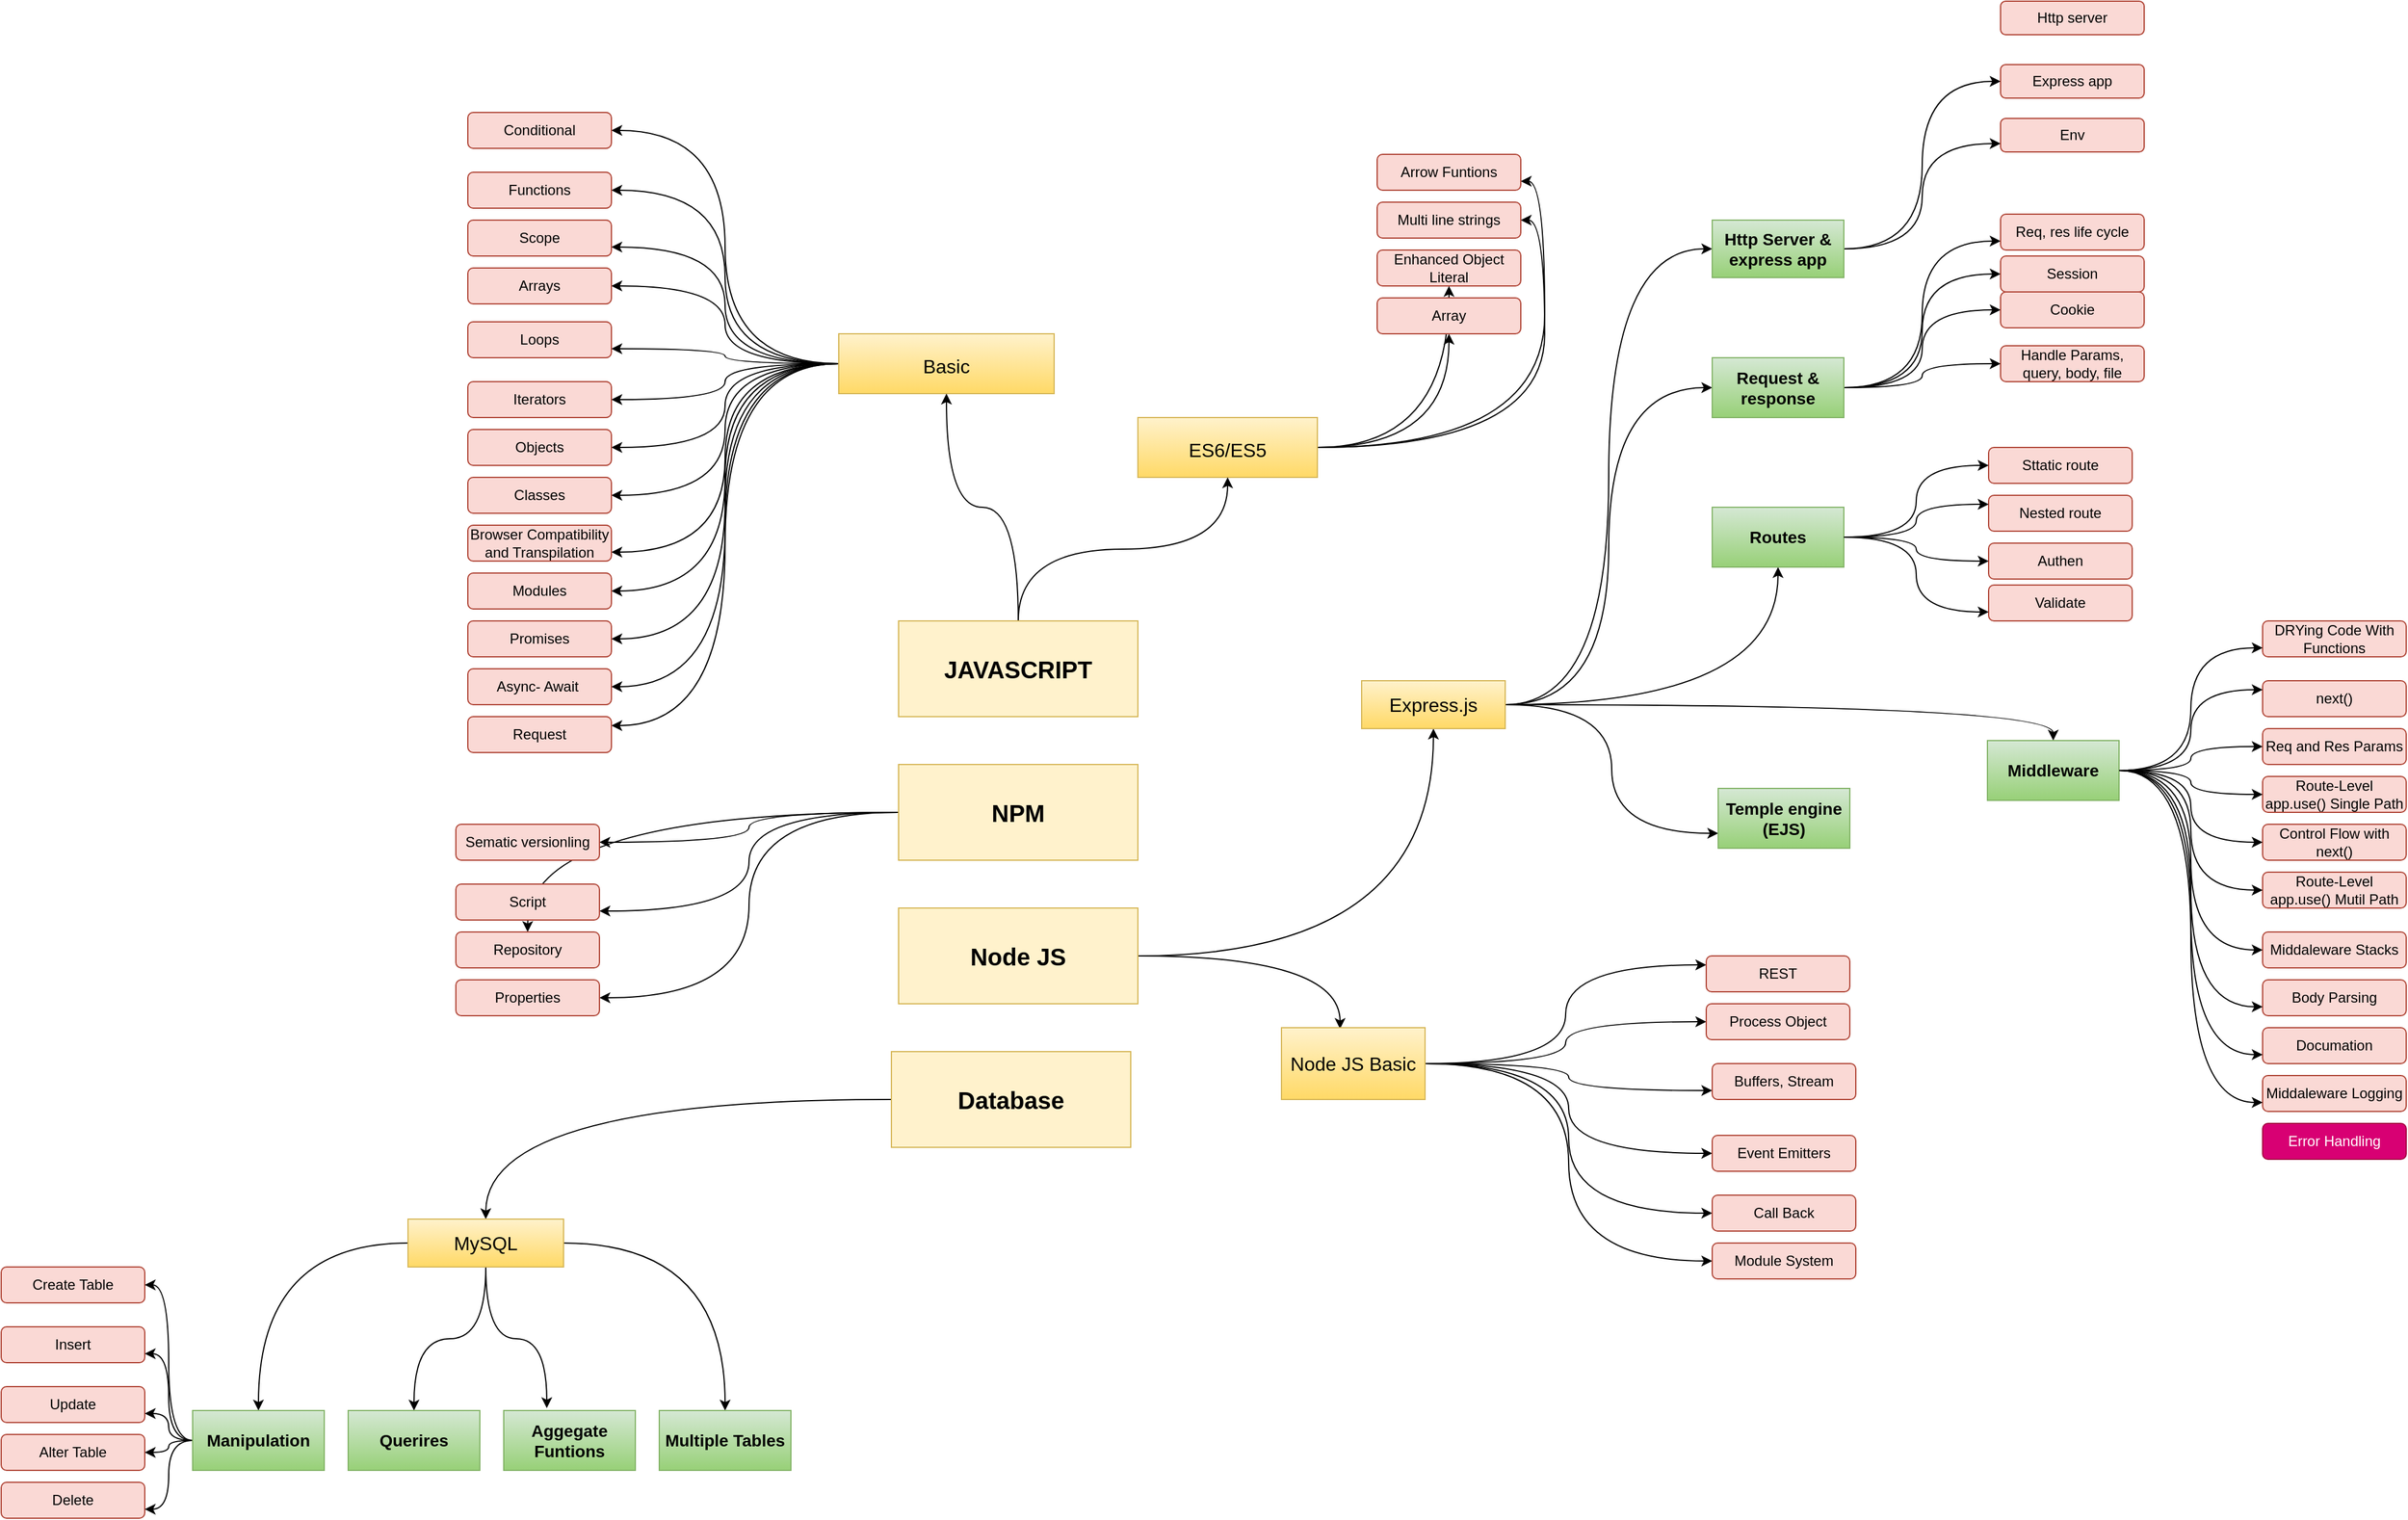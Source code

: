 <mxfile version="13.7.3" type="github">
  <diagram id="4NmLZIBllRo9rkTQsevi" name="Roadmap">
    <mxGraphModel dx="2997" dy="2404" grid="1" gridSize="10" guides="1" tooltips="1" connect="1" arrows="1" fold="1" page="1" pageScale="1" pageWidth="827" pageHeight="1169" math="0" shadow="0">
      <root>
        <mxCell id="0" />
        <mxCell id="1" parent="0" />
        <mxCell id="DoB-NNo9R8UuOntgGLnS-146" style="edgeStyle=orthogonalEdgeStyle;curved=1;orthogonalLoop=1;jettySize=auto;html=1;entryX=1;entryY=0.75;entryDx=0;entryDy=0;strokeColor=#000000;fontSize=12;" edge="1" parent="1" source="DoB-NNo9R8UuOntgGLnS-1" target="DoB-NNo9R8UuOntgGLnS-142">
          <mxGeometry relative="1" as="geometry" />
        </mxCell>
        <mxCell id="DoB-NNo9R8UuOntgGLnS-147" style="edgeStyle=orthogonalEdgeStyle;curved=1;orthogonalLoop=1;jettySize=auto;html=1;entryX=1;entryY=0.5;entryDx=0;entryDy=0;strokeColor=#000000;fontSize=12;" edge="1" parent="1" source="DoB-NNo9R8UuOntgGLnS-1" target="DoB-NNo9R8UuOntgGLnS-144">
          <mxGeometry relative="1" as="geometry" />
        </mxCell>
        <mxCell id="DoB-NNo9R8UuOntgGLnS-148" style="edgeStyle=orthogonalEdgeStyle;curved=1;orthogonalLoop=1;jettySize=auto;html=1;entryX=1;entryY=0.5;entryDx=0;entryDy=0;strokeColor=#000000;fontSize=12;" edge="1" parent="1" source="DoB-NNo9R8UuOntgGLnS-1" target="DoB-NNo9R8UuOntgGLnS-143">
          <mxGeometry relative="1" as="geometry" />
        </mxCell>
        <mxCell id="DoB-NNo9R8UuOntgGLnS-149" style="edgeStyle=orthogonalEdgeStyle;curved=1;orthogonalLoop=1;jettySize=auto;html=1;entryX=1;entryY=0.5;entryDx=0;entryDy=0;strokeColor=#000000;fontSize=12;" edge="1" parent="1" source="DoB-NNo9R8UuOntgGLnS-1" target="DoB-NNo9R8UuOntgGLnS-145">
          <mxGeometry relative="1" as="geometry" />
        </mxCell>
        <mxCell id="DoB-NNo9R8UuOntgGLnS-186" style="edgeStyle=orthogonalEdgeStyle;curved=1;orthogonalLoop=1;jettySize=auto;html=1;entryX=1;entryY=0.5;entryDx=0;entryDy=0;strokeColor=#000000;fontSize=12;" edge="1" parent="1" source="DoB-NNo9R8UuOntgGLnS-1" target="DoB-NNo9R8UuOntgGLnS-176">
          <mxGeometry relative="1" as="geometry" />
        </mxCell>
        <mxCell id="DoB-NNo9R8UuOntgGLnS-188" style="edgeStyle=orthogonalEdgeStyle;curved=1;orthogonalLoop=1;jettySize=auto;html=1;entryX=1;entryY=0.5;entryDx=0;entryDy=0;strokeColor=#000000;fontSize=12;" edge="1" parent="1" source="DoB-NNo9R8UuOntgGLnS-1" target="DoB-NNo9R8UuOntgGLnS-175">
          <mxGeometry relative="1" as="geometry" />
        </mxCell>
        <mxCell id="DoB-NNo9R8UuOntgGLnS-189" style="edgeStyle=orthogonalEdgeStyle;curved=1;orthogonalLoop=1;jettySize=auto;html=1;entryX=1;entryY=0.75;entryDx=0;entryDy=0;strokeColor=#000000;fontSize=12;" edge="1" parent="1" source="DoB-NNo9R8UuOntgGLnS-1" target="DoB-NNo9R8UuOntgGLnS-177">
          <mxGeometry relative="1" as="geometry" />
        </mxCell>
        <mxCell id="DoB-NNo9R8UuOntgGLnS-190" style="edgeStyle=orthogonalEdgeStyle;curved=1;orthogonalLoop=1;jettySize=auto;html=1;entryX=1;entryY=0.5;entryDx=0;entryDy=0;strokeColor=#000000;fontSize=12;" edge="1" parent="1" source="DoB-NNo9R8UuOntgGLnS-1" target="DoB-NNo9R8UuOntgGLnS-178">
          <mxGeometry relative="1" as="geometry" />
        </mxCell>
        <mxCell id="DoB-NNo9R8UuOntgGLnS-191" style="edgeStyle=orthogonalEdgeStyle;curved=1;orthogonalLoop=1;jettySize=auto;html=1;exitX=0;exitY=0.5;exitDx=0;exitDy=0;entryX=1;entryY=0.75;entryDx=0;entryDy=0;strokeColor=#000000;fontSize=12;" edge="1" parent="1" source="DoB-NNo9R8UuOntgGLnS-1" target="DoB-NNo9R8UuOntgGLnS-180">
          <mxGeometry relative="1" as="geometry" />
        </mxCell>
        <mxCell id="DoB-NNo9R8UuOntgGLnS-193" style="edgeStyle=orthogonalEdgeStyle;curved=1;orthogonalLoop=1;jettySize=auto;html=1;entryX=1;entryY=0.5;entryDx=0;entryDy=0;strokeColor=#000000;fontSize=12;" edge="1" parent="1" source="DoB-NNo9R8UuOntgGLnS-1" target="DoB-NNo9R8UuOntgGLnS-181">
          <mxGeometry relative="1" as="geometry" />
        </mxCell>
        <mxCell id="DoB-NNo9R8UuOntgGLnS-194" style="edgeStyle=orthogonalEdgeStyle;curved=1;orthogonalLoop=1;jettySize=auto;html=1;entryX=1;entryY=0.5;entryDx=0;entryDy=0;strokeColor=#000000;fontSize=12;" edge="1" parent="1" source="DoB-NNo9R8UuOntgGLnS-1" target="DoB-NNo9R8UuOntgGLnS-182">
          <mxGeometry relative="1" as="geometry" />
        </mxCell>
        <mxCell id="DoB-NNo9R8UuOntgGLnS-195" style="edgeStyle=orthogonalEdgeStyle;curved=1;orthogonalLoop=1;jettySize=auto;html=1;entryX=1;entryY=0.5;entryDx=0;entryDy=0;strokeColor=#000000;fontSize=12;" edge="1" parent="1" source="DoB-NNo9R8UuOntgGLnS-1" target="DoB-NNo9R8UuOntgGLnS-185">
          <mxGeometry relative="1" as="geometry" />
        </mxCell>
        <mxCell id="DoB-NNo9R8UuOntgGLnS-197" style="edgeStyle=orthogonalEdgeStyle;curved=1;orthogonalLoop=1;jettySize=auto;html=1;entryX=1;entryY=0.25;entryDx=0;entryDy=0;strokeColor=#000000;fontSize=12;" edge="1" parent="1" source="DoB-NNo9R8UuOntgGLnS-1" target="DoB-NNo9R8UuOntgGLnS-196">
          <mxGeometry relative="1" as="geometry" />
        </mxCell>
        <mxCell id="DoB-NNo9R8UuOntgGLnS-1" value="&lt;font style=&quot;font-size: 16px ; font-weight: normal&quot;&gt;Basic&lt;/font&gt;" style="rounded=0;whiteSpace=wrap;html=1;fillColor=#fff2cc;strokeColor=#d6b656;fontStyle=1;fontSize=20;gradientColor=#ffd966;" vertex="1" parent="1">
          <mxGeometry x="270" y="-320" width="180" height="50" as="geometry" />
        </mxCell>
        <mxCell id="DoB-NNo9R8UuOntgGLnS-138" style="edgeStyle=orthogonalEdgeStyle;curved=1;orthogonalLoop=1;jettySize=auto;html=1;entryX=1;entryY=0.5;entryDx=0;entryDy=0;strokeColor=#000000;fontSize=12;" edge="1" parent="1" source="DoB-NNo9R8UuOntgGLnS-2" target="DoB-NNo9R8UuOntgGLnS-134">
          <mxGeometry relative="1" as="geometry" />
        </mxCell>
        <mxCell id="DoB-NNo9R8UuOntgGLnS-139" style="edgeStyle=orthogonalEdgeStyle;curved=1;orthogonalLoop=1;jettySize=auto;html=1;entryX=1;entryY=0.75;entryDx=0;entryDy=0;strokeColor=#000000;fontSize=12;" edge="1" parent="1" source="DoB-NNo9R8UuOntgGLnS-2" target="DoB-NNo9R8UuOntgGLnS-136">
          <mxGeometry relative="1" as="geometry" />
        </mxCell>
        <mxCell id="DoB-NNo9R8UuOntgGLnS-140" style="edgeStyle=orthogonalEdgeStyle;curved=1;orthogonalLoop=1;jettySize=auto;html=1;strokeColor=#000000;fontSize=12;" edge="1" parent="1" source="DoB-NNo9R8UuOntgGLnS-2" target="DoB-NNo9R8UuOntgGLnS-135">
          <mxGeometry relative="1" as="geometry" />
        </mxCell>
        <mxCell id="DoB-NNo9R8UuOntgGLnS-141" style="edgeStyle=orthogonalEdgeStyle;curved=1;orthogonalLoop=1;jettySize=auto;html=1;entryX=1;entryY=0.5;entryDx=0;entryDy=0;strokeColor=#000000;fontSize=12;" edge="1" parent="1" source="DoB-NNo9R8UuOntgGLnS-2" target="DoB-NNo9R8UuOntgGLnS-137">
          <mxGeometry relative="1" as="geometry" />
        </mxCell>
        <mxCell id="DoB-NNo9R8UuOntgGLnS-2" value="NPM&lt;br style=&quot;font-size: 20px;&quot;&gt;" style="rounded=0;whiteSpace=wrap;html=1;fillColor=#fff2cc;strokeColor=#d6b656;fontSize=20;fontStyle=1" vertex="1" parent="1">
          <mxGeometry x="320" y="40" width="200" height="80" as="geometry" />
        </mxCell>
        <mxCell id="DoB-NNo9R8UuOntgGLnS-54" style="edgeStyle=orthogonalEdgeStyle;curved=1;orthogonalLoop=1;jettySize=auto;html=1;entryX=0.408;entryY=0.017;entryDx=0;entryDy=0;entryPerimeter=0;strokeColor=#000000;" edge="1" parent="1" source="DoB-NNo9R8UuOntgGLnS-3" target="DoB-NNo9R8UuOntgGLnS-33">
          <mxGeometry relative="1" as="geometry" />
        </mxCell>
        <mxCell id="DoB-NNo9R8UuOntgGLnS-166" style="edgeStyle=orthogonalEdgeStyle;curved=1;orthogonalLoop=1;jettySize=auto;html=1;strokeColor=#000000;fontSize=12;" edge="1" parent="1" source="DoB-NNo9R8UuOntgGLnS-3" target="DoB-NNo9R8UuOntgGLnS-9">
          <mxGeometry relative="1" as="geometry" />
        </mxCell>
        <mxCell id="DoB-NNo9R8UuOntgGLnS-3" value="Node JS&lt;br style=&quot;font-size: 20px;&quot;&gt;" style="rounded=0;whiteSpace=wrap;html=1;fillColor=#fff2cc;strokeColor=#d6b656;fontSize=20;fontStyle=1" vertex="1" parent="1">
          <mxGeometry x="320" y="160" width="200" height="80" as="geometry" />
        </mxCell>
        <mxCell id="DoB-NNo9R8UuOntgGLnS-236" style="edgeStyle=orthogonalEdgeStyle;curved=1;orthogonalLoop=1;jettySize=auto;html=1;strokeColor=#000000;fontSize=12;" edge="1" parent="1" source="DoB-NNo9R8UuOntgGLnS-9" target="DoB-NNo9R8UuOntgGLnS-235">
          <mxGeometry relative="1" as="geometry" />
        </mxCell>
        <mxCell id="DoB-NNo9R8UuOntgGLnS-238" style="edgeStyle=orthogonalEdgeStyle;curved=1;orthogonalLoop=1;jettySize=auto;html=1;strokeColor=#000000;fontSize=12;" edge="1" parent="1" source="DoB-NNo9R8UuOntgGLnS-9" target="DoB-NNo9R8UuOntgGLnS-237">
          <mxGeometry relative="1" as="geometry" />
        </mxCell>
        <mxCell id="DoB-NNo9R8UuOntgGLnS-290" style="edgeStyle=orthogonalEdgeStyle;curved=1;orthogonalLoop=1;jettySize=auto;html=1;entryX=0;entryY=0.5;entryDx=0;entryDy=0;strokeColor=#000000;fontSize=12;" edge="1" parent="1" source="DoB-NNo9R8UuOntgGLnS-9" target="DoB-NNo9R8UuOntgGLnS-257">
          <mxGeometry relative="1" as="geometry" />
        </mxCell>
        <mxCell id="DoB-NNo9R8UuOntgGLnS-292" style="edgeStyle=orthogonalEdgeStyle;curved=1;orthogonalLoop=1;jettySize=auto;html=1;entryX=0;entryY=0.5;entryDx=0;entryDy=0;strokeColor=#000000;fontSize=12;" edge="1" parent="1" source="DoB-NNo9R8UuOntgGLnS-9" target="DoB-NNo9R8UuOntgGLnS-259">
          <mxGeometry relative="1" as="geometry" />
        </mxCell>
        <mxCell id="DoB-NNo9R8UuOntgGLnS-300" style="edgeStyle=orthogonalEdgeStyle;curved=1;orthogonalLoop=1;jettySize=auto;html=1;entryX=0;entryY=0.75;entryDx=0;entryDy=0;strokeColor=#000000;fontSize=12;" edge="1" parent="1" source="DoB-NNo9R8UuOntgGLnS-9" target="DoB-NNo9R8UuOntgGLnS-264">
          <mxGeometry relative="1" as="geometry" />
        </mxCell>
        <mxCell id="DoB-NNo9R8UuOntgGLnS-9" value="Express.js&lt;br style=&quot;font-size: 16px;&quot;&gt;" style="rounded=0;whiteSpace=wrap;html=1;fillColor=#fff2cc;strokeColor=#d6b656;fontSize=16;gradientColor=#ffd966;" vertex="1" parent="1">
          <mxGeometry x="707" y="-30" width="120" height="40" as="geometry" />
        </mxCell>
        <mxCell id="DoB-NNo9R8UuOntgGLnS-61" style="edgeStyle=orthogonalEdgeStyle;curved=1;orthogonalLoop=1;jettySize=auto;html=1;strokeColor=#000000;" edge="1" parent="1" source="DoB-NNo9R8UuOntgGLnS-10" target="DoB-NNo9R8UuOntgGLnS-13">
          <mxGeometry relative="1" as="geometry" />
        </mxCell>
        <mxCell id="DoB-NNo9R8UuOntgGLnS-10" value="Database&lt;br style=&quot;font-size: 20px;&quot;&gt;" style="rounded=0;whiteSpace=wrap;html=1;fillColor=#fff2cc;strokeColor=#d6b656;fontStyle=1;fontSize=20;" vertex="1" parent="1">
          <mxGeometry x="314" y="280" width="200" height="80" as="geometry" />
        </mxCell>
        <mxCell id="DoB-NNo9R8UuOntgGLnS-122" style="edgeStyle=orthogonalEdgeStyle;curved=1;orthogonalLoop=1;jettySize=auto;html=1;entryX=1;entryY=0.75;entryDx=0;entryDy=0;strokeColor=#000000;fontSize=12;" edge="1" parent="1" source="DoB-NNo9R8UuOntgGLnS-11" target="DoB-NNo9R8UuOntgGLnS-116">
          <mxGeometry relative="1" as="geometry" />
        </mxCell>
        <mxCell id="DoB-NNo9R8UuOntgGLnS-123" style="edgeStyle=orthogonalEdgeStyle;curved=1;orthogonalLoop=1;jettySize=auto;html=1;entryX=1;entryY=0.5;entryDx=0;entryDy=0;strokeColor=#000000;fontSize=12;" edge="1" parent="1" source="DoB-NNo9R8UuOntgGLnS-11" target="DoB-NNo9R8UuOntgGLnS-118">
          <mxGeometry relative="1" as="geometry" />
        </mxCell>
        <mxCell id="DoB-NNo9R8UuOntgGLnS-124" style="edgeStyle=orthogonalEdgeStyle;curved=1;orthogonalLoop=1;jettySize=auto;html=1;strokeColor=#000000;fontSize=12;" edge="1" parent="1" source="DoB-NNo9R8UuOntgGLnS-11" target="DoB-NNo9R8UuOntgGLnS-117">
          <mxGeometry relative="1" as="geometry" />
        </mxCell>
        <mxCell id="DoB-NNo9R8UuOntgGLnS-125" style="edgeStyle=orthogonalEdgeStyle;curved=1;orthogonalLoop=1;jettySize=auto;html=1;strokeColor=#000000;fontSize=12;" edge="1" parent="1" source="DoB-NNo9R8UuOntgGLnS-11" target="DoB-NNo9R8UuOntgGLnS-119">
          <mxGeometry relative="1" as="geometry" />
        </mxCell>
        <mxCell id="DoB-NNo9R8UuOntgGLnS-11" value="&lt;font style=&quot;font-size: 16px ; font-weight: normal&quot;&gt;ES6/ES5&lt;/font&gt;" style="rounded=0;whiteSpace=wrap;html=1;fillColor=#fff2cc;strokeColor=#d6b656;fontStyle=1;fontSize=20;gradientColor=#ffd966;" vertex="1" parent="1">
          <mxGeometry x="520" y="-250" width="150" height="50" as="geometry" />
        </mxCell>
        <mxCell id="DoB-NNo9R8UuOntgGLnS-212" value="" style="edgeStyle=orthogonalEdgeStyle;curved=1;orthogonalLoop=1;jettySize=auto;html=1;strokeColor=#000000;fontSize=12;" edge="1" parent="1" source="DoB-NNo9R8UuOntgGLnS-13" target="DoB-NNo9R8UuOntgGLnS-211">
          <mxGeometry relative="1" as="geometry" />
        </mxCell>
        <mxCell id="DoB-NNo9R8UuOntgGLnS-224" style="edgeStyle=orthogonalEdgeStyle;curved=1;orthogonalLoop=1;jettySize=auto;html=1;strokeColor=#000000;fontSize=12;" edge="1" parent="1" source="DoB-NNo9R8UuOntgGLnS-13" target="DoB-NNo9R8UuOntgGLnS-221">
          <mxGeometry relative="1" as="geometry" />
        </mxCell>
        <mxCell id="DoB-NNo9R8UuOntgGLnS-225" style="edgeStyle=orthogonalEdgeStyle;curved=1;orthogonalLoop=1;jettySize=auto;html=1;entryX=0.327;entryY=-0.04;entryDx=0;entryDy=0;entryPerimeter=0;strokeColor=#000000;fontSize=12;" edge="1" parent="1" source="DoB-NNo9R8UuOntgGLnS-13" target="DoB-NNo9R8UuOntgGLnS-222">
          <mxGeometry relative="1" as="geometry" />
        </mxCell>
        <mxCell id="DoB-NNo9R8UuOntgGLnS-226" style="edgeStyle=orthogonalEdgeStyle;curved=1;orthogonalLoop=1;jettySize=auto;html=1;strokeColor=#000000;fontSize=12;" edge="1" parent="1" source="DoB-NNo9R8UuOntgGLnS-13" target="DoB-NNo9R8UuOntgGLnS-223">
          <mxGeometry relative="1" as="geometry" />
        </mxCell>
        <mxCell id="DoB-NNo9R8UuOntgGLnS-13" value="&lt;font style=&quot;font-size: 16px&quot;&gt;MySQL&lt;/font&gt;" style="rounded=0;whiteSpace=wrap;html=1;fillColor=#fff2cc;strokeColor=#d6b656;gradientColor=#ffd966;" vertex="1" parent="1">
          <mxGeometry x="-90" y="420" width="130" height="40" as="geometry" />
        </mxCell>
        <mxCell id="DoB-NNo9R8UuOntgGLnS-110" style="edgeStyle=orthogonalEdgeStyle;curved=1;orthogonalLoop=1;jettySize=auto;html=1;entryX=0;entryY=0.5;entryDx=0;entryDy=0;strokeColor=#000000;fontSize=12;" edge="1" parent="1" source="DoB-NNo9R8UuOntgGLnS-33" target="DoB-NNo9R8UuOntgGLnS-103">
          <mxGeometry relative="1" as="geometry" />
        </mxCell>
        <mxCell id="DoB-NNo9R8UuOntgGLnS-111" style="edgeStyle=orthogonalEdgeStyle;curved=1;orthogonalLoop=1;jettySize=auto;html=1;entryX=0;entryY=0.5;entryDx=0;entryDy=0;strokeColor=#000000;fontSize=12;" edge="1" parent="1" source="DoB-NNo9R8UuOntgGLnS-33" target="DoB-NNo9R8UuOntgGLnS-105">
          <mxGeometry relative="1" as="geometry" />
        </mxCell>
        <mxCell id="DoB-NNo9R8UuOntgGLnS-112" style="edgeStyle=orthogonalEdgeStyle;curved=1;orthogonalLoop=1;jettySize=auto;html=1;entryX=0;entryY=0.25;entryDx=0;entryDy=0;strokeColor=#000000;fontSize=12;" edge="1" parent="1" source="DoB-NNo9R8UuOntgGLnS-33" target="DoB-NNo9R8UuOntgGLnS-104">
          <mxGeometry relative="1" as="geometry" />
        </mxCell>
        <mxCell id="DoB-NNo9R8UuOntgGLnS-113" style="edgeStyle=orthogonalEdgeStyle;curved=1;orthogonalLoop=1;jettySize=auto;html=1;entryX=0;entryY=0.5;entryDx=0;entryDy=0;strokeColor=#000000;fontSize=12;" edge="1" parent="1" source="DoB-NNo9R8UuOntgGLnS-33" target="DoB-NNo9R8UuOntgGLnS-106">
          <mxGeometry relative="1" as="geometry" />
        </mxCell>
        <mxCell id="DoB-NNo9R8UuOntgGLnS-114" style="edgeStyle=orthogonalEdgeStyle;curved=1;orthogonalLoop=1;jettySize=auto;html=1;strokeColor=#000000;fontSize=12;" edge="1" parent="1" source="DoB-NNo9R8UuOntgGLnS-33" target="DoB-NNo9R8UuOntgGLnS-107">
          <mxGeometry relative="1" as="geometry" />
        </mxCell>
        <mxCell id="DoB-NNo9R8UuOntgGLnS-115" style="edgeStyle=orthogonalEdgeStyle;curved=1;orthogonalLoop=1;jettySize=auto;html=1;entryX=0;entryY=0.75;entryDx=0;entryDy=0;strokeColor=#000000;fontSize=12;" edge="1" parent="1" source="DoB-NNo9R8UuOntgGLnS-33" target="DoB-NNo9R8UuOntgGLnS-108">
          <mxGeometry relative="1" as="geometry" />
        </mxCell>
        <mxCell id="DoB-NNo9R8UuOntgGLnS-33" value="&lt;font style=&quot;font-size: 16px&quot;&gt;Node JS Basic&lt;/font&gt;" style="rounded=0;whiteSpace=wrap;html=1;fillColor=#fff2cc;strokeColor=#d6b656;gradientColor=#ffd966;" vertex="1" parent="1">
          <mxGeometry x="640" y="260" width="120" height="60" as="geometry" />
        </mxCell>
        <mxCell id="DoB-NNo9R8UuOntgGLnS-43" style="edgeStyle=orthogonalEdgeStyle;rounded=0;orthogonalLoop=1;jettySize=auto;html=1;exitX=0.5;exitY=1;exitDx=0;exitDy=0;" edge="1" parent="1">
          <mxGeometry relative="1" as="geometry">
            <mxPoint x="-60" y="530" as="sourcePoint" />
            <mxPoint x="-60" y="530" as="targetPoint" />
          </mxGeometry>
        </mxCell>
        <mxCell id="DoB-NNo9R8UuOntgGLnS-103" value="Event Emitters&lt;br&gt;" style="rounded=1;whiteSpace=wrap;html=1;fillColor=#fad9d5;fontSize=12;align=center;strokeColor=#ae4132;" vertex="1" parent="1">
          <mxGeometry x="1000" y="350" width="120" height="30" as="geometry" />
        </mxCell>
        <mxCell id="DoB-NNo9R8UuOntgGLnS-104" value="REST&lt;br&gt;" style="rounded=1;whiteSpace=wrap;html=1;fillColor=#fad9d5;fontSize=12;align=center;strokeColor=#ae4132;" vertex="1" parent="1">
          <mxGeometry x="995" y="200" width="120" height="30" as="geometry" />
        </mxCell>
        <mxCell id="DoB-NNo9R8UuOntgGLnS-105" value="Call Back" style="rounded=1;whiteSpace=wrap;html=1;fillColor=#fad9d5;fontSize=12;align=center;strokeColor=#ae4132;" vertex="1" parent="1">
          <mxGeometry x="1000" y="400" width="120" height="30" as="geometry" />
        </mxCell>
        <mxCell id="DoB-NNo9R8UuOntgGLnS-106" value="Module System" style="rounded=1;whiteSpace=wrap;html=1;fillColor=#fad9d5;fontSize=12;align=center;strokeColor=#ae4132;" vertex="1" parent="1">
          <mxGeometry x="1000" y="440" width="120" height="30" as="geometry" />
        </mxCell>
        <mxCell id="DoB-NNo9R8UuOntgGLnS-107" value="Process Object" style="rounded=1;whiteSpace=wrap;html=1;fillColor=#fad9d5;fontSize=12;align=center;strokeColor=#ae4132;" vertex="1" parent="1">
          <mxGeometry x="995" y="240" width="120" height="30" as="geometry" />
        </mxCell>
        <mxCell id="DoB-NNo9R8UuOntgGLnS-108" value="Buffers, Stream&lt;br&gt;" style="rounded=1;whiteSpace=wrap;html=1;fillColor=#fad9d5;fontSize=12;align=center;strokeColor=#ae4132;" vertex="1" parent="1">
          <mxGeometry x="1000" y="290" width="120" height="30" as="geometry" />
        </mxCell>
        <mxCell id="DoB-NNo9R8UuOntgGLnS-116" value="Arrow Funtions" style="rounded=1;whiteSpace=wrap;html=1;fillColor=#fad9d5;fontSize=12;align=center;strokeColor=#ae4132;" vertex="1" parent="1">
          <mxGeometry x="720" y="-470" width="120" height="30" as="geometry" />
        </mxCell>
        <mxCell id="DoB-NNo9R8UuOntgGLnS-117" value="Enhanced Object Literal" style="rounded=1;whiteSpace=wrap;html=1;fillColor=#fad9d5;fontSize=12;align=center;strokeColor=#ae4132;" vertex="1" parent="1">
          <mxGeometry x="720" y="-390" width="120" height="30" as="geometry" />
        </mxCell>
        <mxCell id="DoB-NNo9R8UuOntgGLnS-118" value="Multi line strings&lt;br&gt;" style="rounded=1;whiteSpace=wrap;html=1;fillColor=#fad9d5;fontSize=12;align=center;strokeColor=#ae4132;" vertex="1" parent="1">
          <mxGeometry x="720" y="-430" width="120" height="30" as="geometry" />
        </mxCell>
        <mxCell id="DoB-NNo9R8UuOntgGLnS-119" value="Array" style="rounded=1;whiteSpace=wrap;html=1;fillColor=#fad9d5;fontSize=12;align=center;strokeColor=#ae4132;" vertex="1" parent="1">
          <mxGeometry x="720" y="-350" width="120" height="30" as="geometry" />
        </mxCell>
        <mxCell id="DoB-NNo9R8UuOntgGLnS-134" value="Sematic versionling&lt;br&gt;" style="rounded=1;whiteSpace=wrap;html=1;fillColor=#fad9d5;fontSize=12;align=center;strokeColor=#ae4132;" vertex="1" parent="1">
          <mxGeometry x="-50" y="90" width="120" height="30" as="geometry" />
        </mxCell>
        <mxCell id="DoB-NNo9R8UuOntgGLnS-135" value="Repository" style="rounded=1;whiteSpace=wrap;html=1;fillColor=#fad9d5;fontSize=12;align=center;strokeColor=#ae4132;" vertex="1" parent="1">
          <mxGeometry x="-50" y="180" width="120" height="30" as="geometry" />
        </mxCell>
        <mxCell id="DoB-NNo9R8UuOntgGLnS-136" value="Script" style="rounded=1;whiteSpace=wrap;html=1;fillColor=#fad9d5;fontSize=12;align=center;strokeColor=#ae4132;" vertex="1" parent="1">
          <mxGeometry x="-50" y="140" width="120" height="30" as="geometry" />
        </mxCell>
        <mxCell id="DoB-NNo9R8UuOntgGLnS-137" value="Properties" style="rounded=1;whiteSpace=wrap;html=1;fillColor=#fad9d5;fontSize=12;align=center;strokeColor=#ae4132;" vertex="1" parent="1">
          <mxGeometry x="-50" y="220" width="120" height="30" as="geometry" />
        </mxCell>
        <mxCell id="DoB-NNo9R8UuOntgGLnS-143" value="Objects&lt;br&gt;" style="rounded=1;whiteSpace=wrap;html=1;fillColor=#fad9d5;fontSize=12;align=center;strokeColor=#ae4132;" vertex="1" parent="1">
          <mxGeometry x="-40" y="-240" width="120" height="30" as="geometry" />
        </mxCell>
        <mxCell id="DoB-NNo9R8UuOntgGLnS-144" value="Iterators&lt;br&gt;" style="rounded=1;whiteSpace=wrap;html=1;fillColor=#fad9d5;fontSize=12;align=center;strokeColor=#ae4132;" vertex="1" parent="1">
          <mxGeometry x="-40" y="-280" width="120" height="30" as="geometry" />
        </mxCell>
        <mxCell id="DoB-NNo9R8UuOntgGLnS-145" value="Classes" style="rounded=1;whiteSpace=wrap;html=1;fillColor=#fad9d5;fontSize=12;align=center;strokeColor=#ae4132;" vertex="1" parent="1">
          <mxGeometry x="-40" y="-200" width="120" height="30" as="geometry" />
        </mxCell>
        <mxCell id="DoB-NNo9R8UuOntgGLnS-151" value="Create Table" style="rounded=1;whiteSpace=wrap;html=1;fillColor=#fad9d5;fontSize=12;align=center;strokeColor=#ae4132;" vertex="1" parent="1">
          <mxGeometry x="-430" y="460" width="120" height="30" as="geometry" />
        </mxCell>
        <mxCell id="DoB-NNo9R8UuOntgGLnS-169" style="edgeStyle=orthogonalEdgeStyle;curved=1;orthogonalLoop=1;jettySize=auto;html=1;strokeColor=#000000;fontSize=12;" edge="1" parent="1" source="DoB-NNo9R8UuOntgGLnS-168" target="DoB-NNo9R8UuOntgGLnS-1">
          <mxGeometry relative="1" as="geometry" />
        </mxCell>
        <mxCell id="DoB-NNo9R8UuOntgGLnS-170" style="edgeStyle=orthogonalEdgeStyle;curved=1;orthogonalLoop=1;jettySize=auto;html=1;strokeColor=#000000;fontSize=12;" edge="1" parent="1" source="DoB-NNo9R8UuOntgGLnS-168" target="DoB-NNo9R8UuOntgGLnS-11">
          <mxGeometry relative="1" as="geometry" />
        </mxCell>
        <mxCell id="DoB-NNo9R8UuOntgGLnS-168" value="JAVASCRIPT&lt;br&gt;" style="rounded=0;whiteSpace=wrap;html=1;fillColor=#fff2cc;strokeColor=#d6b656;fontSize=20;fontStyle=1" vertex="1" parent="1">
          <mxGeometry x="320" y="-80" width="200" height="80" as="geometry" />
        </mxCell>
        <mxCell id="DoB-NNo9R8UuOntgGLnS-185" value="Async- Await&amp;nbsp;&lt;br&gt;" style="rounded=1;whiteSpace=wrap;html=1;fillColor=#fad9d5;fontSize=12;align=center;strokeColor=#ae4132;" vertex="1" parent="1">
          <mxGeometry x="-40" y="-40" width="120" height="30" as="geometry" />
        </mxCell>
        <mxCell id="DoB-NNo9R8UuOntgGLnS-142" value="Loops" style="rounded=1;whiteSpace=wrap;html=1;fillColor=#fad9d5;fontSize=12;align=center;strokeColor=#ae4132;" vertex="1" parent="1">
          <mxGeometry x="-40" y="-330" width="120" height="30" as="geometry" />
        </mxCell>
        <mxCell id="DoB-NNo9R8UuOntgGLnS-175" value="Functions&lt;br&gt;" style="rounded=1;whiteSpace=wrap;html=1;fillColor=#fad9d5;fontSize=12;align=center;strokeColor=#ae4132;" vertex="1" parent="1">
          <mxGeometry x="-40" y="-455" width="120" height="30" as="geometry" />
        </mxCell>
        <mxCell id="DoB-NNo9R8UuOntgGLnS-176" value="Conditional&lt;br&gt;" style="rounded=1;whiteSpace=wrap;html=1;fillColor=#fad9d5;fontSize=12;align=center;strokeColor=#ae4132;" vertex="1" parent="1">
          <mxGeometry x="-40" y="-505" width="120" height="30" as="geometry" />
        </mxCell>
        <mxCell id="DoB-NNo9R8UuOntgGLnS-177" value="Scope&lt;br&gt;" style="rounded=1;whiteSpace=wrap;html=1;fillColor=#fad9d5;fontSize=12;align=center;strokeColor=#ae4132;" vertex="1" parent="1">
          <mxGeometry x="-40" y="-415" width="120" height="30" as="geometry" />
        </mxCell>
        <mxCell id="DoB-NNo9R8UuOntgGLnS-178" value="Arrays&lt;br&gt;" style="rounded=1;whiteSpace=wrap;html=1;fillColor=#fad9d5;fontSize=12;align=center;strokeColor=#ae4132;" vertex="1" parent="1">
          <mxGeometry x="-40" y="-375" width="120" height="30" as="geometry" />
        </mxCell>
        <mxCell id="DoB-NNo9R8UuOntgGLnS-180" value="Browser Compatibility and Transpilation&lt;br&gt;" style="rounded=1;whiteSpace=wrap;html=1;fillColor=#fad9d5;fontSize=12;align=center;strokeColor=#ae4132;" vertex="1" parent="1">
          <mxGeometry x="-40" y="-160" width="120" height="30" as="geometry" />
        </mxCell>
        <mxCell id="DoB-NNo9R8UuOntgGLnS-181" value="Modules" style="rounded=1;whiteSpace=wrap;html=1;fillColor=#fad9d5;fontSize=12;align=center;strokeColor=#ae4132;" vertex="1" parent="1">
          <mxGeometry x="-40" y="-120" width="120" height="30" as="geometry" />
        </mxCell>
        <mxCell id="DoB-NNo9R8UuOntgGLnS-182" value="Promises" style="rounded=1;whiteSpace=wrap;html=1;fillColor=#fad9d5;fontSize=12;align=center;strokeColor=#ae4132;" vertex="1" parent="1">
          <mxGeometry x="-40" y="-80" width="120" height="30" as="geometry" />
        </mxCell>
        <mxCell id="DoB-NNo9R8UuOntgGLnS-183" style="edgeStyle=orthogonalEdgeStyle;curved=1;orthogonalLoop=1;jettySize=auto;html=1;exitX=0.5;exitY=1;exitDx=0;exitDy=0;strokeColor=#000000;fontSize=12;" edge="1" parent="1" source="DoB-NNo9R8UuOntgGLnS-180" target="DoB-NNo9R8UuOntgGLnS-180">
          <mxGeometry relative="1" as="geometry" />
        </mxCell>
        <mxCell id="DoB-NNo9R8UuOntgGLnS-196" value="Request" style="rounded=1;whiteSpace=wrap;html=1;fillColor=#fad9d5;fontSize=12;align=center;strokeColor=#ae4132;" vertex="1" parent="1">
          <mxGeometry x="-40" width="120" height="30" as="geometry" />
        </mxCell>
        <mxCell id="DoB-NNo9R8UuOntgGLnS-202" value="Insert" style="rounded=1;whiteSpace=wrap;html=1;fillColor=#fad9d5;fontSize=12;align=center;strokeColor=#ae4132;" vertex="1" parent="1">
          <mxGeometry x="-430" y="510" width="120" height="30" as="geometry" />
        </mxCell>
        <mxCell id="DoB-NNo9R8UuOntgGLnS-203" value="Update" style="rounded=1;whiteSpace=wrap;html=1;fillColor=#fad9d5;fontSize=12;align=center;strokeColor=#ae4132;" vertex="1" parent="1">
          <mxGeometry x="-430" y="560" width="120" height="30" as="geometry" />
        </mxCell>
        <mxCell id="DoB-NNo9R8UuOntgGLnS-204" value="Alter Table" style="rounded=1;whiteSpace=wrap;html=1;fillColor=#fad9d5;fontSize=12;align=center;strokeColor=#ae4132;" vertex="1" parent="1">
          <mxGeometry x="-430" y="600" width="120" height="30" as="geometry" />
        </mxCell>
        <mxCell id="DoB-NNo9R8UuOntgGLnS-205" value="Delete" style="rounded=1;whiteSpace=wrap;html=1;fillColor=#fad9d5;fontSize=12;align=center;strokeColor=#ae4132;" vertex="1" parent="1">
          <mxGeometry x="-430" y="640" width="120" height="30" as="geometry" />
        </mxCell>
        <mxCell id="DoB-NNo9R8UuOntgGLnS-227" style="edgeStyle=orthogonalEdgeStyle;curved=1;orthogonalLoop=1;jettySize=auto;html=1;entryX=1;entryY=0.5;entryDx=0;entryDy=0;strokeColor=#000000;fontSize=12;" edge="1" parent="1" source="DoB-NNo9R8UuOntgGLnS-211" target="DoB-NNo9R8UuOntgGLnS-151">
          <mxGeometry relative="1" as="geometry" />
        </mxCell>
        <mxCell id="DoB-NNo9R8UuOntgGLnS-228" style="edgeStyle=orthogonalEdgeStyle;curved=1;orthogonalLoop=1;jettySize=auto;html=1;entryX=1;entryY=0.75;entryDx=0;entryDy=0;strokeColor=#000000;fontSize=12;" edge="1" parent="1" source="DoB-NNo9R8UuOntgGLnS-211" target="DoB-NNo9R8UuOntgGLnS-202">
          <mxGeometry relative="1" as="geometry" />
        </mxCell>
        <mxCell id="DoB-NNo9R8UuOntgGLnS-229" style="edgeStyle=orthogonalEdgeStyle;curved=1;orthogonalLoop=1;jettySize=auto;html=1;entryX=1;entryY=0.75;entryDx=0;entryDy=0;strokeColor=#000000;fontSize=12;" edge="1" parent="1" source="DoB-NNo9R8UuOntgGLnS-211" target="DoB-NNo9R8UuOntgGLnS-203">
          <mxGeometry relative="1" as="geometry" />
        </mxCell>
        <mxCell id="DoB-NNo9R8UuOntgGLnS-230" style="edgeStyle=orthogonalEdgeStyle;curved=1;orthogonalLoop=1;jettySize=auto;html=1;entryX=1;entryY=0.5;entryDx=0;entryDy=0;strokeColor=#000000;fontSize=12;" edge="1" parent="1" source="DoB-NNo9R8UuOntgGLnS-211" target="DoB-NNo9R8UuOntgGLnS-204">
          <mxGeometry relative="1" as="geometry" />
        </mxCell>
        <mxCell id="DoB-NNo9R8UuOntgGLnS-232" style="edgeStyle=orthogonalEdgeStyle;curved=1;orthogonalLoop=1;jettySize=auto;html=1;entryX=1;entryY=0.75;entryDx=0;entryDy=0;strokeColor=#000000;fontSize=12;" edge="1" parent="1" source="DoB-NNo9R8UuOntgGLnS-211" target="DoB-NNo9R8UuOntgGLnS-205">
          <mxGeometry relative="1" as="geometry" />
        </mxCell>
        <mxCell id="DoB-NNo9R8UuOntgGLnS-211" value="&lt;b&gt;&lt;font style=&quot;font-size: 14px&quot;&gt;Manipulation&lt;/font&gt;&lt;/b&gt;" style="whiteSpace=wrap;html=1;rounded=0;strokeColor=#82b366;fillColor=#d5e8d4;gradientColor=#97d077;" vertex="1" parent="1">
          <mxGeometry x="-270" y="580" width="110" height="50" as="geometry" />
        </mxCell>
        <mxCell id="DoB-NNo9R8UuOntgGLnS-221" value="&lt;b&gt;&lt;font style=&quot;font-size: 14px&quot;&gt;Querires&lt;/font&gt;&lt;/b&gt;" style="whiteSpace=wrap;html=1;rounded=0;strokeColor=#82b366;fillColor=#d5e8d4;gradientColor=#97d077;" vertex="1" parent="1">
          <mxGeometry x="-140" y="580" width="110" height="50" as="geometry" />
        </mxCell>
        <mxCell id="DoB-NNo9R8UuOntgGLnS-222" value="&lt;b&gt;&lt;font style=&quot;font-size: 14px&quot;&gt;Aggegate Funtions&lt;/font&gt;&lt;/b&gt;" style="whiteSpace=wrap;html=1;rounded=0;strokeColor=#82b366;fillColor=#d5e8d4;gradientColor=#97d077;" vertex="1" parent="1">
          <mxGeometry x="-10" y="580" width="110" height="50" as="geometry" />
        </mxCell>
        <mxCell id="DoB-NNo9R8UuOntgGLnS-223" value="&lt;span style=&quot;font-size: 14px&quot;&gt;&lt;b&gt;Multiple Tables&lt;/b&gt;&lt;/span&gt;" style="whiteSpace=wrap;html=1;rounded=0;strokeColor=#82b366;fillColor=#d5e8d4;gradientColor=#97d077;" vertex="1" parent="1">
          <mxGeometry x="120" y="580" width="110" height="50" as="geometry" />
        </mxCell>
        <mxCell id="DoB-NNo9R8UuOntgGLnS-296" style="edgeStyle=orthogonalEdgeStyle;curved=1;orthogonalLoop=1;jettySize=auto;html=1;exitX=1;exitY=0.5;exitDx=0;exitDy=0;strokeColor=#000000;fontSize=12;" edge="1" parent="1" source="DoB-NNo9R8UuOntgGLnS-257" target="DoB-NNo9R8UuOntgGLnS-295">
          <mxGeometry relative="1" as="geometry" />
        </mxCell>
        <mxCell id="DoB-NNo9R8UuOntgGLnS-297" style="edgeStyle=orthogonalEdgeStyle;curved=1;orthogonalLoop=1;jettySize=auto;html=1;entryX=0;entryY=0.5;entryDx=0;entryDy=0;strokeColor=#000000;fontSize=12;" edge="1" parent="1" source="DoB-NNo9R8UuOntgGLnS-257" target="DoB-NNo9R8UuOntgGLnS-261">
          <mxGeometry relative="1" as="geometry" />
        </mxCell>
        <mxCell id="DoB-NNo9R8UuOntgGLnS-298" style="edgeStyle=orthogonalEdgeStyle;curved=1;orthogonalLoop=1;jettySize=auto;html=1;entryX=0;entryY=0.5;entryDx=0;entryDy=0;strokeColor=#000000;fontSize=12;" edge="1" parent="1" source="DoB-NNo9R8UuOntgGLnS-257" target="DoB-NNo9R8UuOntgGLnS-260">
          <mxGeometry relative="1" as="geometry" />
        </mxCell>
        <mxCell id="DoB-NNo9R8UuOntgGLnS-299" style="edgeStyle=orthogonalEdgeStyle;curved=1;orthogonalLoop=1;jettySize=auto;html=1;entryX=0;entryY=0.75;entryDx=0;entryDy=0;strokeColor=#000000;fontSize=12;" edge="1" parent="1" source="DoB-NNo9R8UuOntgGLnS-257" target="DoB-NNo9R8UuOntgGLnS-262">
          <mxGeometry relative="1" as="geometry" />
        </mxCell>
        <mxCell id="DoB-NNo9R8UuOntgGLnS-257" value="&lt;b&gt;&lt;font style=&quot;font-size: 14px&quot;&gt;Request &amp;amp; response&lt;br&gt;&lt;/font&gt;&lt;/b&gt;" style="whiteSpace=wrap;html=1;rounded=0;strokeColor=#82b366;fillColor=#d5e8d4;gradientColor=#97d077;" vertex="1" parent="1">
          <mxGeometry x="1000" y="-300" width="110" height="50" as="geometry" />
        </mxCell>
        <mxCell id="DoB-NNo9R8UuOntgGLnS-269" style="edgeStyle=orthogonalEdgeStyle;curved=1;orthogonalLoop=1;jettySize=auto;html=1;entryX=0;entryY=0.5;entryDx=0;entryDy=0;strokeColor=#000000;fontSize=12;" edge="1" parent="1" source="DoB-NNo9R8UuOntgGLnS-259" target="DoB-NNo9R8UuOntgGLnS-267">
          <mxGeometry relative="1" as="geometry" />
        </mxCell>
        <mxCell id="DoB-NNo9R8UuOntgGLnS-270" style="edgeStyle=orthogonalEdgeStyle;curved=1;orthogonalLoop=1;jettySize=auto;html=1;entryX=0;entryY=0.75;entryDx=0;entryDy=0;strokeColor=#000000;fontSize=12;" edge="1" parent="1" source="DoB-NNo9R8UuOntgGLnS-259" target="DoB-NNo9R8UuOntgGLnS-266">
          <mxGeometry relative="1" as="geometry" />
        </mxCell>
        <mxCell id="DoB-NNo9R8UuOntgGLnS-259" value="&lt;b&gt;&lt;font style=&quot;font-size: 14px&quot;&gt;Http Server &amp;amp; express app&lt;br&gt;&lt;/font&gt;&lt;/b&gt;" style="whiteSpace=wrap;html=1;rounded=0;strokeColor=#82b366;fillColor=#d5e8d4;gradientColor=#97d077;" vertex="1" parent="1">
          <mxGeometry x="1000" y="-415" width="110" height="48" as="geometry" />
        </mxCell>
        <mxCell id="DoB-NNo9R8UuOntgGLnS-260" value="Session" style="rounded=1;whiteSpace=wrap;html=1;fillColor=#fad9d5;fontSize=12;align=center;strokeColor=#ae4132;" vertex="1" parent="1">
          <mxGeometry x="1241" y="-385" width="120" height="30" as="geometry" />
        </mxCell>
        <mxCell id="DoB-NNo9R8UuOntgGLnS-261" value="Cookie" style="rounded=1;whiteSpace=wrap;html=1;fillColor=#fad9d5;fontSize=12;align=center;strokeColor=#ae4132;" vertex="1" parent="1">
          <mxGeometry x="1241" y="-355" width="120" height="30" as="geometry" />
        </mxCell>
        <mxCell id="DoB-NNo9R8UuOntgGLnS-262" value="Req, res life cycle" style="rounded=1;whiteSpace=wrap;html=1;fillColor=#fad9d5;fontSize=12;align=center;strokeColor=#ae4132;" vertex="1" parent="1">
          <mxGeometry x="1241" y="-420" width="120" height="30" as="geometry" />
        </mxCell>
        <mxCell id="DoB-NNo9R8UuOntgGLnS-264" value="&lt;b&gt;&lt;font style=&quot;font-size: 14px&quot;&gt;Temple engine (EJS)&lt;/font&gt;&lt;/b&gt;" style="whiteSpace=wrap;html=1;rounded=0;strokeColor=#82b366;fillColor=#d5e8d4;gradientColor=#97d077;" vertex="1" parent="1">
          <mxGeometry x="1005" y="60" width="110" height="50" as="geometry" />
        </mxCell>
        <mxCell id="DoB-NNo9R8UuOntgGLnS-266" value="Env" style="rounded=1;whiteSpace=wrap;html=1;fillColor=#fad9d5;fontSize=12;align=center;strokeColor=#ae4132;" vertex="1" parent="1">
          <mxGeometry x="1241" y="-500" width="120" height="28" as="geometry" />
        </mxCell>
        <mxCell id="DoB-NNo9R8UuOntgGLnS-267" value="Express app" style="rounded=1;whiteSpace=wrap;html=1;fillColor=#fad9d5;fontSize=12;align=center;strokeColor=#ae4132;" vertex="1" parent="1">
          <mxGeometry x="1241" y="-545" width="120" height="28" as="geometry" />
        </mxCell>
        <mxCell id="DoB-NNo9R8UuOntgGLnS-287" value="" style="group" vertex="1" connectable="0" parent="1">
          <mxGeometry x="1230" y="-80" width="350" height="450" as="geometry" />
        </mxCell>
        <mxCell id="DoB-NNo9R8UuOntgGLnS-89" value="DRYing Code With Functions" style="rounded=1;whiteSpace=wrap;html=1;fillColor=#fad9d5;fontSize=12;align=center;strokeColor=#ae4132;" vertex="1" parent="DoB-NNo9R8UuOntgGLnS-287">
          <mxGeometry x="230" width="120" height="30" as="geometry" />
        </mxCell>
        <mxCell id="DoB-NNo9R8UuOntgGLnS-90" value="Req and Res Params" style="rounded=1;whiteSpace=wrap;html=1;fillColor=#fad9d5;fontSize=12;align=center;strokeColor=#ae4132;" vertex="1" parent="DoB-NNo9R8UuOntgGLnS-287">
          <mxGeometry x="230" y="90" width="120" height="30" as="geometry" />
        </mxCell>
        <mxCell id="DoB-NNo9R8UuOntgGLnS-91" value="next()" style="rounded=1;whiteSpace=wrap;html=1;fillColor=#fad9d5;fontSize=12;align=center;strokeColor=#ae4132;" vertex="1" parent="DoB-NNo9R8UuOntgGLnS-287">
          <mxGeometry x="230" y="50" width="120" height="30" as="geometry" />
        </mxCell>
        <mxCell id="DoB-NNo9R8UuOntgGLnS-92" value="Route-Level app.use() Single Path" style="rounded=1;whiteSpace=wrap;html=1;fillColor=#fad9d5;fontSize=12;align=center;strokeColor=#ae4132;" vertex="1" parent="DoB-NNo9R8UuOntgGLnS-287">
          <mxGeometry x="230" y="130" width="120" height="30" as="geometry" />
        </mxCell>
        <mxCell id="DoB-NNo9R8UuOntgGLnS-93" value="Control Flow with next()" style="rounded=1;whiteSpace=wrap;html=1;fillColor=#fad9d5;fontSize=12;align=center;strokeColor=#ae4132;" vertex="1" parent="DoB-NNo9R8UuOntgGLnS-287">
          <mxGeometry x="230" y="170" width="120" height="30" as="geometry" />
        </mxCell>
        <mxCell id="DoB-NNo9R8UuOntgGLnS-94" value="Route-Level app.use() Mutil Path" style="rounded=1;whiteSpace=wrap;html=1;fillColor=#fad9d5;fontSize=12;align=center;strokeColor=#ae4132;" vertex="1" parent="DoB-NNo9R8UuOntgGLnS-287">
          <mxGeometry x="230" y="210" width="120" height="30" as="geometry" />
        </mxCell>
        <mxCell id="DoB-NNo9R8UuOntgGLnS-237" value="&lt;b&gt;&lt;font style=&quot;font-size: 14px&quot;&gt;Middleware&lt;/font&gt;&lt;/b&gt;" style="whiteSpace=wrap;html=1;rounded=0;strokeColor=#82b366;fillColor=#d5e8d4;gradientColor=#97d077;" vertex="1" parent="DoB-NNo9R8UuOntgGLnS-287">
          <mxGeometry y="100" width="110" height="50" as="geometry" />
        </mxCell>
        <mxCell id="DoB-NNo9R8UuOntgGLnS-239" value="Middaleware Stacks" style="rounded=1;whiteSpace=wrap;html=1;fillColor=#fad9d5;fontSize=12;align=center;strokeColor=#ae4132;" vertex="1" parent="DoB-NNo9R8UuOntgGLnS-287">
          <mxGeometry x="230" y="260" width="120" height="30" as="geometry" />
        </mxCell>
        <mxCell id="DoB-NNo9R8UuOntgGLnS-240" value="Body Parsing" style="rounded=1;whiteSpace=wrap;html=1;fillColor=#fad9d5;fontSize=12;align=center;strokeColor=#ae4132;" vertex="1" parent="DoB-NNo9R8UuOntgGLnS-287">
          <mxGeometry x="230" y="300" width="120" height="30" as="geometry" />
        </mxCell>
        <mxCell id="DoB-NNo9R8UuOntgGLnS-242" value="Documation" style="rounded=1;whiteSpace=wrap;html=1;fillColor=#fad9d5;fontSize=12;align=center;strokeColor=#ae4132;" vertex="1" parent="DoB-NNo9R8UuOntgGLnS-287">
          <mxGeometry x="230" y="340" width="120" height="30" as="geometry" />
        </mxCell>
        <mxCell id="DoB-NNo9R8UuOntgGLnS-243" value="Middaleware Logging" style="rounded=1;whiteSpace=wrap;html=1;fillColor=#fad9d5;fontSize=12;align=center;strokeColor=#ae4132;" vertex="1" parent="DoB-NNo9R8UuOntgGLnS-287">
          <mxGeometry x="230" y="380" width="120" height="30" as="geometry" />
        </mxCell>
        <mxCell id="DoB-NNo9R8UuOntgGLnS-279" value="Error Handling" style="rounded=1;whiteSpace=wrap;html=1;fillColor=#d80073;fontSize=12;align=center;strokeColor=#A50040;fontColor=#ffffff;" vertex="1" parent="DoB-NNo9R8UuOntgGLnS-287">
          <mxGeometry x="230" y="420" width="120" height="30" as="geometry" />
        </mxCell>
        <mxCell id="DoB-NNo9R8UuOntgGLnS-245" style="edgeStyle=orthogonalEdgeStyle;curved=1;orthogonalLoop=1;jettySize=auto;html=1;entryX=0;entryY=0.75;entryDx=0;entryDy=0;strokeColor=#000000;fontSize=12;" edge="1" parent="DoB-NNo9R8UuOntgGLnS-287" source="DoB-NNo9R8UuOntgGLnS-237" target="DoB-NNo9R8UuOntgGLnS-89">
          <mxGeometry relative="1" as="geometry" />
        </mxCell>
        <mxCell id="DoB-NNo9R8UuOntgGLnS-247" style="edgeStyle=orthogonalEdgeStyle;curved=1;orthogonalLoop=1;jettySize=auto;html=1;entryX=0;entryY=0.25;entryDx=0;entryDy=0;strokeColor=#000000;fontSize=12;" edge="1" parent="DoB-NNo9R8UuOntgGLnS-287" source="DoB-NNo9R8UuOntgGLnS-237" target="DoB-NNo9R8UuOntgGLnS-91">
          <mxGeometry relative="1" as="geometry" />
        </mxCell>
        <mxCell id="DoB-NNo9R8UuOntgGLnS-248" style="edgeStyle=orthogonalEdgeStyle;curved=1;orthogonalLoop=1;jettySize=auto;html=1;entryX=0;entryY=0.5;entryDx=0;entryDy=0;strokeColor=#000000;fontSize=12;" edge="1" parent="DoB-NNo9R8UuOntgGLnS-287" source="DoB-NNo9R8UuOntgGLnS-237" target="DoB-NNo9R8UuOntgGLnS-90">
          <mxGeometry relative="1" as="geometry" />
        </mxCell>
        <mxCell id="DoB-NNo9R8UuOntgGLnS-249" style="edgeStyle=orthogonalEdgeStyle;curved=1;orthogonalLoop=1;jettySize=auto;html=1;strokeColor=#000000;fontSize=12;" edge="1" parent="DoB-NNo9R8UuOntgGLnS-287" source="DoB-NNo9R8UuOntgGLnS-237" target="DoB-NNo9R8UuOntgGLnS-92">
          <mxGeometry relative="1" as="geometry" />
        </mxCell>
        <mxCell id="DoB-NNo9R8UuOntgGLnS-250" style="edgeStyle=orthogonalEdgeStyle;curved=1;orthogonalLoop=1;jettySize=auto;html=1;entryX=0;entryY=0.5;entryDx=0;entryDy=0;strokeColor=#000000;fontSize=12;" edge="1" parent="DoB-NNo9R8UuOntgGLnS-287" source="DoB-NNo9R8UuOntgGLnS-237" target="DoB-NNo9R8UuOntgGLnS-93">
          <mxGeometry relative="1" as="geometry" />
        </mxCell>
        <mxCell id="DoB-NNo9R8UuOntgGLnS-251" style="edgeStyle=orthogonalEdgeStyle;curved=1;orthogonalLoop=1;jettySize=auto;html=1;entryX=0;entryY=0.5;entryDx=0;entryDy=0;strokeColor=#000000;fontSize=12;" edge="1" parent="DoB-NNo9R8UuOntgGLnS-287" source="DoB-NNo9R8UuOntgGLnS-237" target="DoB-NNo9R8UuOntgGLnS-94">
          <mxGeometry relative="1" as="geometry" />
        </mxCell>
        <mxCell id="DoB-NNo9R8UuOntgGLnS-252" style="edgeStyle=orthogonalEdgeStyle;curved=1;orthogonalLoop=1;jettySize=auto;html=1;entryX=0;entryY=0.5;entryDx=0;entryDy=0;strokeColor=#000000;fontSize=12;" edge="1" parent="DoB-NNo9R8UuOntgGLnS-287" source="DoB-NNo9R8UuOntgGLnS-237" target="DoB-NNo9R8UuOntgGLnS-239">
          <mxGeometry relative="1" as="geometry" />
        </mxCell>
        <mxCell id="DoB-NNo9R8UuOntgGLnS-253" style="edgeStyle=orthogonalEdgeStyle;curved=1;orthogonalLoop=1;jettySize=auto;html=1;entryX=0;entryY=0.75;entryDx=0;entryDy=0;strokeColor=#000000;fontSize=12;" edge="1" parent="DoB-NNo9R8UuOntgGLnS-287" source="DoB-NNo9R8UuOntgGLnS-237" target="DoB-NNo9R8UuOntgGLnS-240">
          <mxGeometry relative="1" as="geometry" />
        </mxCell>
        <mxCell id="DoB-NNo9R8UuOntgGLnS-254" style="edgeStyle=orthogonalEdgeStyle;curved=1;orthogonalLoop=1;jettySize=auto;html=1;entryX=0;entryY=0.75;entryDx=0;entryDy=0;strokeColor=#000000;fontSize=12;" edge="1" parent="DoB-NNo9R8UuOntgGLnS-287" source="DoB-NNo9R8UuOntgGLnS-237" target="DoB-NNo9R8UuOntgGLnS-242">
          <mxGeometry relative="1" as="geometry" />
        </mxCell>
        <mxCell id="DoB-NNo9R8UuOntgGLnS-255" style="edgeStyle=orthogonalEdgeStyle;curved=1;orthogonalLoop=1;jettySize=auto;html=1;entryX=0;entryY=0.75;entryDx=0;entryDy=0;strokeColor=#000000;fontSize=12;" edge="1" parent="DoB-NNo9R8UuOntgGLnS-287" source="DoB-NNo9R8UuOntgGLnS-237" target="DoB-NNo9R8UuOntgGLnS-243">
          <mxGeometry relative="1" as="geometry" />
        </mxCell>
        <mxCell id="DoB-NNo9R8UuOntgGLnS-293" value="Http server" style="rounded=1;whiteSpace=wrap;html=1;fillColor=#fad9d5;fontSize=12;align=center;strokeColor=#ae4132;" vertex="1" parent="1">
          <mxGeometry x="1241" y="-598" width="120" height="28" as="geometry" />
        </mxCell>
        <mxCell id="DoB-NNo9R8UuOntgGLnS-294" value="" style="group" vertex="1" connectable="0" parent="1">
          <mxGeometry x="1000" y="-225" width="351" height="145" as="geometry" />
        </mxCell>
        <mxCell id="DoB-NNo9R8UuOntgGLnS-235" value="&lt;b&gt;&lt;font style=&quot;font-size: 14px&quot;&gt;Routes&lt;/font&gt;&lt;/b&gt;" style="whiteSpace=wrap;html=1;rounded=0;strokeColor=#82b366;fillColor=#d5e8d4;gradientColor=#97d077;" vertex="1" parent="DoB-NNo9R8UuOntgGLnS-294">
          <mxGeometry y="50" width="110" height="50" as="geometry" />
        </mxCell>
        <mxCell id="DoB-NNo9R8UuOntgGLnS-271" value="Nested route" style="rounded=1;whiteSpace=wrap;html=1;fillColor=#fad9d5;fontSize=12;align=center;strokeColor=#ae4132;" vertex="1" parent="DoB-NNo9R8UuOntgGLnS-294">
          <mxGeometry x="231" y="40" width="120" height="30" as="geometry" />
        </mxCell>
        <mxCell id="DoB-NNo9R8UuOntgGLnS-272" value="Sttatic route" style="rounded=1;whiteSpace=wrap;html=1;fillColor=#fad9d5;fontSize=12;align=center;strokeColor=#ae4132;" vertex="1" parent="DoB-NNo9R8UuOntgGLnS-294">
          <mxGeometry x="231" width="120" height="30" as="geometry" />
        </mxCell>
        <mxCell id="DoB-NNo9R8UuOntgGLnS-278" value="Authen" style="rounded=1;whiteSpace=wrap;html=1;fillColor=#fad9d5;fontSize=12;align=center;strokeColor=#ae4132;" vertex="1" parent="DoB-NNo9R8UuOntgGLnS-294">
          <mxGeometry x="231" y="80" width="120" height="30" as="geometry" />
        </mxCell>
        <mxCell id="DoB-NNo9R8UuOntgGLnS-281" value="Validate" style="rounded=1;whiteSpace=wrap;html=1;fillColor=#fad9d5;fontSize=12;align=center;strokeColor=#ae4132;" vertex="1" parent="DoB-NNo9R8UuOntgGLnS-294">
          <mxGeometry x="231" y="115" width="120" height="30" as="geometry" />
        </mxCell>
        <mxCell id="DoB-NNo9R8UuOntgGLnS-277" style="edgeStyle=orthogonalEdgeStyle;curved=1;orthogonalLoop=1;jettySize=auto;html=1;entryX=0;entryY=0.25;entryDx=0;entryDy=0;strokeColor=#000000;fontSize=12;" edge="1" parent="DoB-NNo9R8UuOntgGLnS-294" source="DoB-NNo9R8UuOntgGLnS-235" target="DoB-NNo9R8UuOntgGLnS-271">
          <mxGeometry relative="1" as="geometry" />
        </mxCell>
        <mxCell id="DoB-NNo9R8UuOntgGLnS-276" style="edgeStyle=orthogonalEdgeStyle;curved=1;orthogonalLoop=1;jettySize=auto;html=1;entryX=0;entryY=0.5;entryDx=0;entryDy=0;strokeColor=#000000;fontSize=12;" edge="1" parent="DoB-NNo9R8UuOntgGLnS-294" source="DoB-NNo9R8UuOntgGLnS-235" target="DoB-NNo9R8UuOntgGLnS-272">
          <mxGeometry relative="1" as="geometry" />
        </mxCell>
        <mxCell id="DoB-NNo9R8UuOntgGLnS-280" style="edgeStyle=orthogonalEdgeStyle;curved=1;orthogonalLoop=1;jettySize=auto;html=1;entryX=0;entryY=0.5;entryDx=0;entryDy=0;strokeColor=#000000;fontSize=12;" edge="1" parent="DoB-NNo9R8UuOntgGLnS-294" source="DoB-NNo9R8UuOntgGLnS-235" target="DoB-NNo9R8UuOntgGLnS-278">
          <mxGeometry relative="1" as="geometry" />
        </mxCell>
        <mxCell id="DoB-NNo9R8UuOntgGLnS-288" style="edgeStyle=orthogonalEdgeStyle;curved=1;orthogonalLoop=1;jettySize=auto;html=1;entryX=0;entryY=0.75;entryDx=0;entryDy=0;strokeColor=#000000;fontSize=12;" edge="1" parent="DoB-NNo9R8UuOntgGLnS-294" source="DoB-NNo9R8UuOntgGLnS-235" target="DoB-NNo9R8UuOntgGLnS-281">
          <mxGeometry relative="1" as="geometry" />
        </mxCell>
        <mxCell id="DoB-NNo9R8UuOntgGLnS-295" value="Handle Params, query, body, file" style="rounded=1;whiteSpace=wrap;html=1;fillColor=#fad9d5;fontSize=12;align=center;strokeColor=#ae4132;" vertex="1" parent="1">
          <mxGeometry x="1241" y="-310" width="120" height="30" as="geometry" />
        </mxCell>
      </root>
    </mxGraphModel>
  </diagram>
</mxfile>
